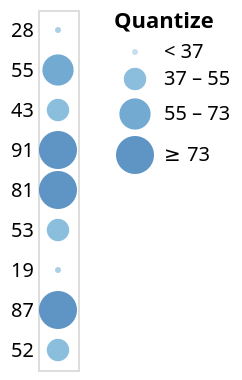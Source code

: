 {
  "$schema": "https://vega.github.io/schema/vega-lite/v3.json",
  "data": {
    "values": [
      {"a": "A","b": 28}, {"a": "B","b": 55}, {"a": "C","b": 43},
      {"a": "D","b": 91}, {"a": "E","b": 81}, {"a": "F","b": 53},
      {"a": "G","b": 19}, {"a": "H","b": 87}, {"a": "I","b": 52}
    ]
  },
  "mark": "circle",
  "encoding": {
    "y": {
      "field": "b",
      "type": "nominal",
      "sort": null,
      "axis": {
        "ticks": false,
        "domain": false,
        "title": null
      }
    },
    "size": {
      "field": "b",
      "type": "quantitative",
      "scale": {
        "type": "quantize"
      }
    },
    "color": {
      "field": "b",
      "type": "quantitative",
      "scale": {
        "type": "quantize",
        "zero": true
      },
      "legend": {
        "title": "Quantize"
      }
    }
  }
}
